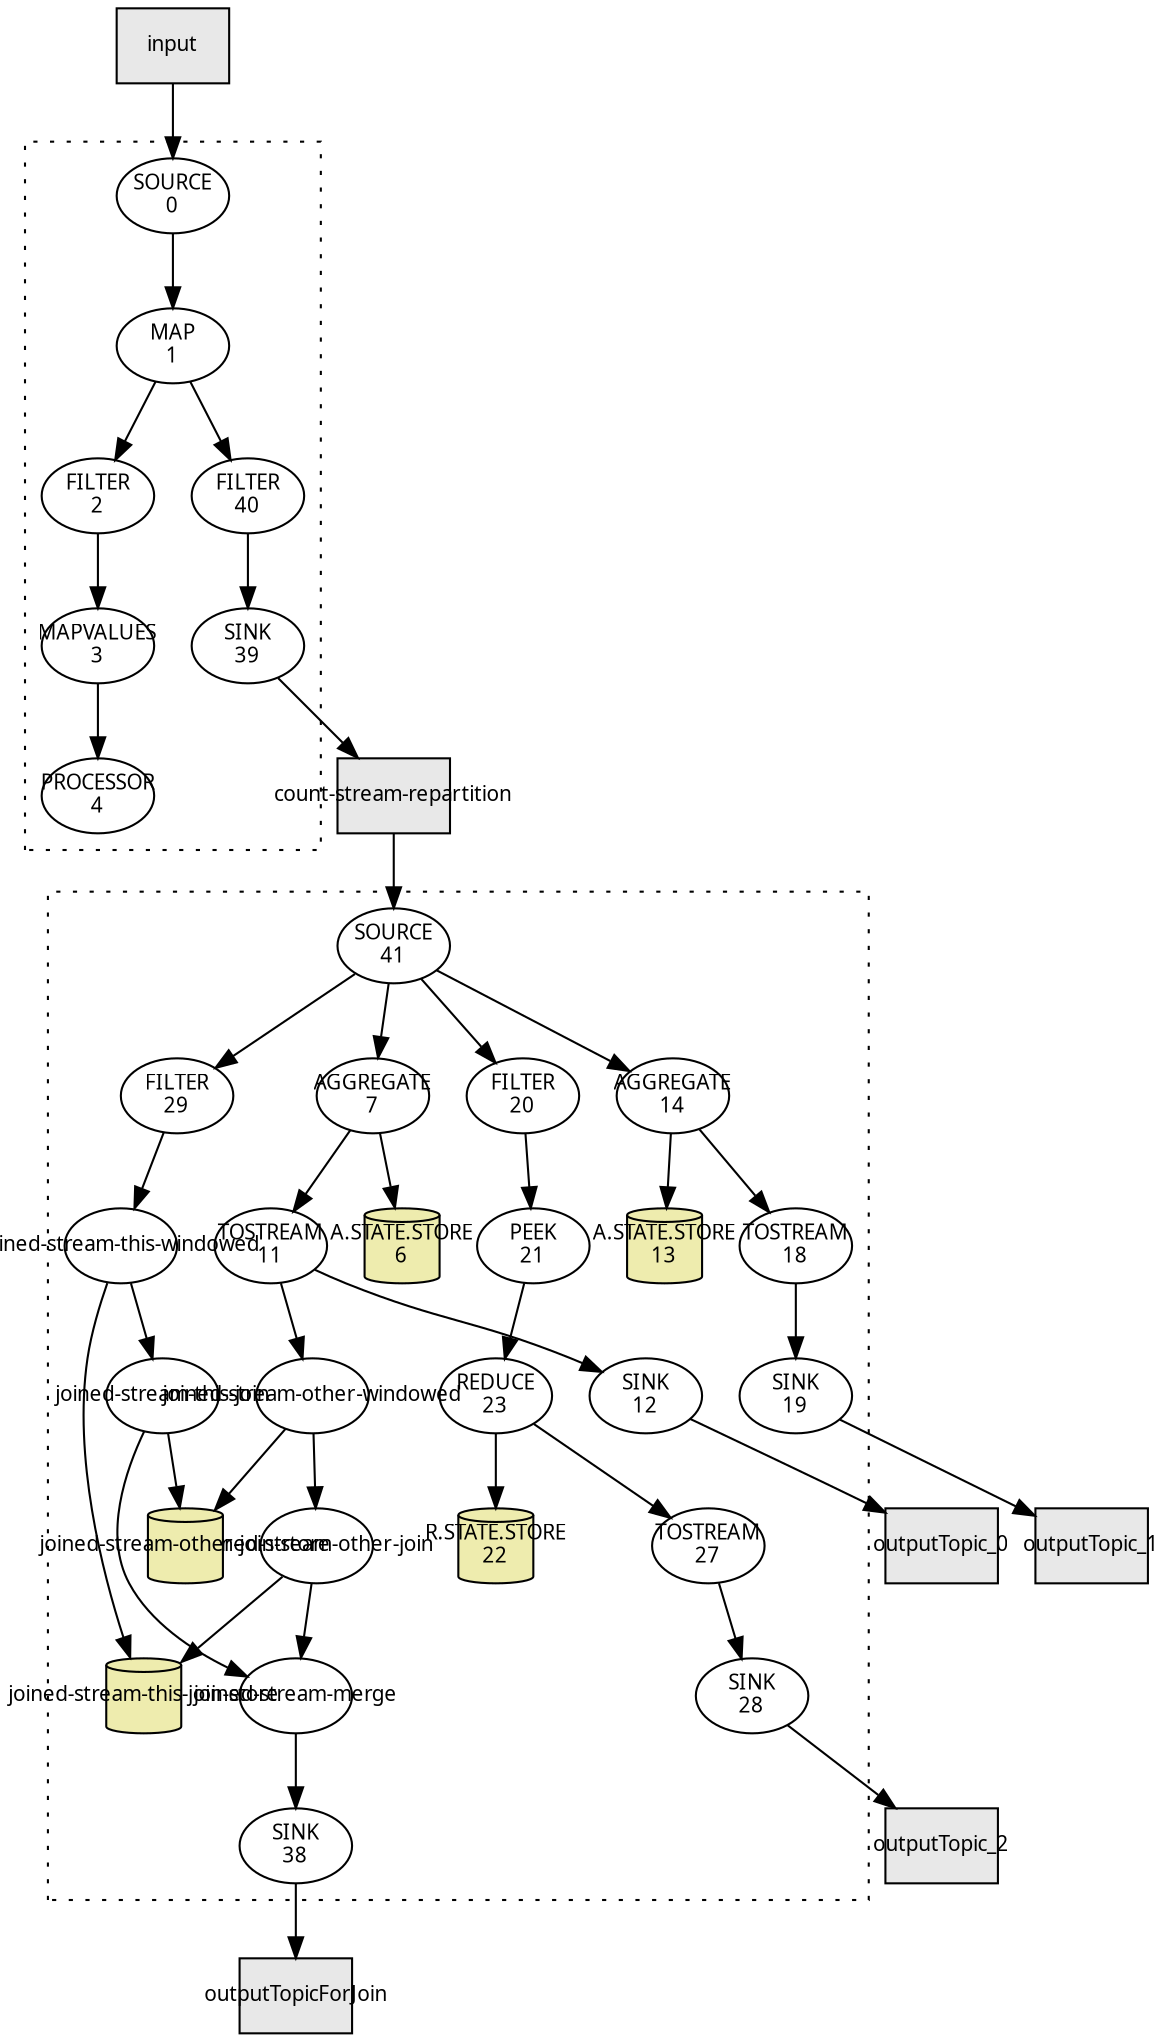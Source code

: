 digraph g_complex_topo_1 {
  pack="true"
  packmode="clust"
  graph [fontname = "sans-serif", fontsize=10];
  node [fontname = "sans-serif", fontsize=10];
  edge [fontname = "sans-serif", fontsize=10];
  count_stream_repartition [shape=box, fixedsize=true, label="count-stream-repartition", xlabel="", style=filled, fillcolor="#e8e8e8"];
  input [shape=box, fixedsize=true, label="input", xlabel="", style=filled, fillcolor="#e8e8e8"];
  outputTopicForJoin [shape=box, fixedsize=true, label="outputTopicForJoin", xlabel="", style=filled, fillcolor="#e8e8e8"];
  outputTopic_0 [shape=box, fixedsize=true, label="outputTopic_0", xlabel="", style=filled, fillcolor="#e8e8e8"];
  outputTopic_1 [shape=box, fixedsize=true, label="outputTopic_1", xlabel="", style=filled, fillcolor="#e8e8e8"];
  outputTopic_2 [shape=box, fixedsize=true, label="outputTopic_2", xlabel="", style=filled, fillcolor="#e8e8e8"];
  KSTREAM_SINK_0000000012 -> outputTopic_0;
  KSTREAM_SINK_0000000019 -> outputTopic_1;
  KSTREAM_SINK_0000000028 -> outputTopic_2;
  KSTREAM_SINK_0000000038 -> outputTopicForJoin;
  KSTREAM_SINK_0000000039 -> count_stream_repartition;
  count_stream_repartition -> KSTREAM_SOURCE_0000000041;
  input -> KSTREAM_SOURCE_0000000000;
  subgraph cluster_0 {
    style=dotted;
    KSTREAM_FILTER_0000000002 -> KSTREAM_MAPVALUES_0000000003;
    KSTREAM_FILTER_0000000040 -> KSTREAM_SINK_0000000039;
    KSTREAM_MAP_0000000001 -> KSTREAM_FILTER_0000000002;
    KSTREAM_MAP_0000000001 -> KSTREAM_FILTER_0000000040;
    KSTREAM_MAPVALUES_0000000003 -> KSTREAM_PROCESSOR_0000000004;
    KSTREAM_SOURCE_0000000000 -> KSTREAM_MAP_0000000001;
    KSTREAM_SOURCE_0000000000 [shape=ellipse, fixedsize=true, label="SOURCE\n0", xlabel=""];
    KSTREAM_FILTER_0000000002 [shape=ellipse, fixedsize=true, label="FILTER\n2", xlabel=""];
    KSTREAM_FILTER_0000000040 [shape=ellipse, fixedsize=true, label="FILTER\n40", xlabel=""];
    KSTREAM_MAP_0000000001 [shape=ellipse, fixedsize=true, label="MAP\n1", xlabel=""];
    KSTREAM_MAPVALUES_0000000003 [shape=ellipse, fixedsize=true, label="MAPVALUES\n3", xlabel=""];
    KSTREAM_PROCESSOR_0000000004 [shape=ellipse, fixedsize=true, label="PROCESSOR\n4", xlabel=""];
    KSTREAM_SINK_0000000039 [shape=ellipse, fixedsize=true, label="SINK\n39", xlabel=""];
  }
  subgraph cluster_1 {
    style=dotted;
    KSTREAM_AGGREGATE_0000000007 -> KTABLE_TOSTREAM_0000000011;
    KSTREAM_AGGREGATE_0000000014 -> KTABLE_TOSTREAM_0000000018;
    KSTREAM_FILTER_0000000020 -> KSTREAM_PEEK_0000000021;
    KSTREAM_FILTER_0000000029 -> joined_stream_this_windowed;
    KSTREAM_PEEK_0000000021 -> KSTREAM_REDUCE_0000000023;
    KSTREAM_REDUCE_0000000023 -> KTABLE_TOSTREAM_0000000027;
    KSTREAM_SOURCE_0000000041 -> KSTREAM_AGGREGATE_0000000007;
    KSTREAM_SOURCE_0000000041 -> KSTREAM_AGGREGATE_0000000014;
    KSTREAM_SOURCE_0000000041 -> KSTREAM_FILTER_0000000020;
    KSTREAM_SOURCE_0000000041 -> KSTREAM_FILTER_0000000029;
    KTABLE_TOSTREAM_0000000011 -> KSTREAM_SINK_0000000012;
    KTABLE_TOSTREAM_0000000011 -> joined_stream_other_windowed;
    KTABLE_TOSTREAM_0000000018 -> KSTREAM_SINK_0000000019;
    KTABLE_TOSTREAM_0000000027 -> KSTREAM_SINK_0000000028;
    joined_stream_merge -> KSTREAM_SINK_0000000038;
    joined_stream_other_join -> joined_stream_merge;
    joined_stream_other_windowed -> joined_stream_other_join;
    joined_stream_this_join -> joined_stream_merge;
    joined_stream_this_windowed -> joined_stream_this_join;
    KSTREAM_SOURCE_0000000041 [shape=ellipse, fixedsize=true, label="SOURCE\n41", xlabel=""];
    KSTREAM_AGGREGATE_0000000007 [shape=ellipse, fixedsize=true, label="AGGREGATE\n7", xlabel=""];
    KSTREAM_AGGREGATE_0000000014 [shape=ellipse, fixedsize=true, label="AGGREGATE\n14", xlabel=""];
    KSTREAM_FILTER_0000000020 [shape=ellipse, fixedsize=true, label="FILTER\n20", xlabel=""];
    KSTREAM_FILTER_0000000029 [shape=ellipse, fixedsize=true, label="FILTER\n29", xlabel=""];
    KSTREAM_PEEK_0000000021 [shape=ellipse, fixedsize=true, label="PEEK\n21", xlabel=""];
    KSTREAM_REDUCE_0000000023 [shape=ellipse, fixedsize=true, label="REDUCE\n23", xlabel=""];
    KTABLE_TOSTREAM_0000000011 [shape=ellipse, fixedsize=true, label="TOSTREAM\n11", xlabel=""];
    KTABLE_TOSTREAM_0000000018 [shape=ellipse, fixedsize=true, label="TOSTREAM\n18", xlabel=""];
    KTABLE_TOSTREAM_0000000027 [shape=ellipse, fixedsize=true, label="TOSTREAM\n27", xlabel=""];
    joined_stream_merge [shape=ellipse, fixedsize=true, label="joined-stream-merge", xlabel=""];
    joined_stream_other_join [shape=ellipse, fixedsize=true, label="joined-stream-other-join", xlabel=""];
    joined_stream_other_windowed [shape=ellipse, fixedsize=true, label="joined-stream-other-windowed", xlabel=""];
    joined_stream_this_join [shape=ellipse, fixedsize=true, label="joined-stream-this-join", xlabel=""];
    joined_stream_this_windowed [shape=ellipse, fixedsize=true, label="joined-stream-this-windowed", xlabel=""];
    KSTREAM_SINK_0000000012 [shape=ellipse, fixedsize=true, label="SINK\n12", xlabel=""];
    KSTREAM_SINK_0000000019 [shape=ellipse, fixedsize=true, label="SINK\n19", xlabel=""];
    KSTREAM_SINK_0000000028 [shape=ellipse, fixedsize=true, label="SINK\n28", xlabel=""];
    KSTREAM_SINK_0000000038 [shape=ellipse, fixedsize=true, label="SINK\n38", xlabel=""];
    KSTREAM_AGGREGATE_STATE_STORE_0000000006 [shape=cylinder, fixedsize=true, width=0.5, label="A.STATE.STORE\n6", xlabel="", style=filled, fillcolor="#eeecae"];
    KSTREAM_AGGREGATE_STATE_STORE_0000000013 [shape=cylinder, fixedsize=true, width=0.5, label="A.STATE.STORE\n13", xlabel="", style=filled, fillcolor="#eeecae"];
    KSTREAM_REDUCE_STATE_STORE_0000000022 [shape=cylinder, fixedsize=true, width=0.5, label="R.STATE.STORE\n22", xlabel="", style=filled, fillcolor="#eeecae"];
    joined_stream_other_join_store [shape=cylinder, fixedsize=true, width=0.5, label="joined-stream-other-join-store", xlabel="", style=filled, fillcolor="#eeecae"];
    joined_stream_this_join_store [shape=cylinder, fixedsize=true, width=0.5, label="joined-stream-this-join-store", xlabel="", style=filled, fillcolor="#eeecae"];
    KSTREAM_AGGREGATE_0000000007 -> KSTREAM_AGGREGATE_STATE_STORE_0000000006;
    KSTREAM_AGGREGATE_0000000014 -> KSTREAM_AGGREGATE_STATE_STORE_0000000013;
    KSTREAM_REDUCE_0000000023 -> KSTREAM_REDUCE_STATE_STORE_0000000022;
    joined_stream_other_join -> joined_stream_this_join_store;
    joined_stream_other_windowed -> joined_stream_other_join_store;
    joined_stream_this_join -> joined_stream_other_join_store;
    joined_stream_this_windowed -> joined_stream_this_join_store;
  }
}